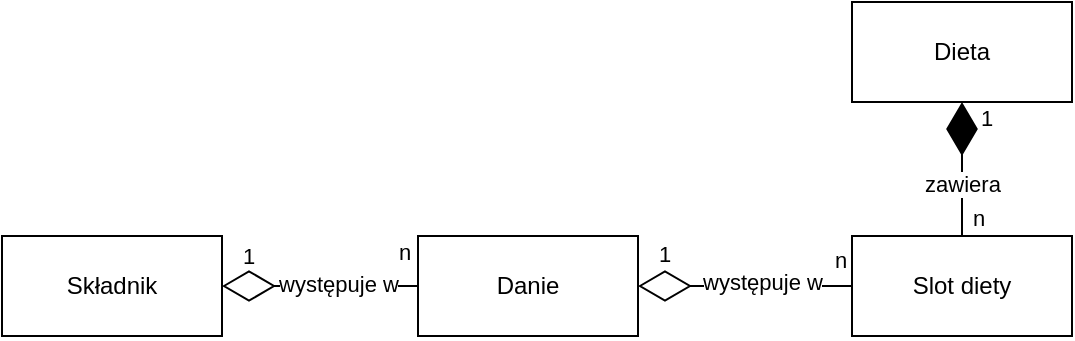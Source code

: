 <mxfile>
    <diagram id="C5RBs43oDa-KdzZeNtuy" name="Page-1">
        <mxGraphModel dx="529" dy="223" grid="0" gridSize="10" guides="1" tooltips="1" connect="1" arrows="1" fold="1" page="1" pageScale="1" pageWidth="827" pageHeight="1169" math="0" shadow="0">
            <root>
                <mxCell id="WIyWlLk6GJQsqaUBKTNV-0"/>
                <mxCell id="WIyWlLk6GJQsqaUBKTNV-1" parent="WIyWlLk6GJQsqaUBKTNV-0"/>
                <mxCell id="J546taTjvrkiFie6R2HN-15" value="" style="endArrow=diamondThin;endFill=1;endSize=24;html=1;rounded=0;exitX=0.5;exitY=0;exitDx=0;exitDy=0;entryX=0.5;entryY=1;entryDx=0;entryDy=0;" parent="WIyWlLk6GJQsqaUBKTNV-1" source="39" target="41" edge="1">
                    <mxGeometry width="160" relative="1" as="geometry">
                        <mxPoint x="595.86" y="361" as="sourcePoint"/>
                        <mxPoint x="595.86" y="295" as="targetPoint"/>
                    </mxGeometry>
                </mxCell>
                <mxCell id="J546taTjvrkiFie6R2HN-16" value="zawiera" style="edgeLabel;html=1;align=center;verticalAlign=middle;resizable=0;points=[];" parent="J546taTjvrkiFie6R2HN-15" vertex="1" connectable="0">
                    <mxGeometry x="-0.29" y="-1" relative="1" as="geometry">
                        <mxPoint x="-1" y="-2" as="offset"/>
                    </mxGeometry>
                </mxCell>
                <mxCell id="9" value="n" style="edgeLabel;html=1;align=center;verticalAlign=middle;resizable=0;points=[];" parent="J546taTjvrkiFie6R2HN-15" vertex="1" connectable="0">
                    <mxGeometry x="-0.843" y="-1" relative="1" as="geometry">
                        <mxPoint x="7" y="-4" as="offset"/>
                    </mxGeometry>
                </mxCell>
                <mxCell id="10" value="1" style="edgeLabel;html=1;align=center;verticalAlign=middle;resizable=0;points=[];" parent="J546taTjvrkiFie6R2HN-15" vertex="1" connectable="0">
                    <mxGeometry x="0.731" y="-3" relative="1" as="geometry">
                        <mxPoint x="9" y="-1" as="offset"/>
                    </mxGeometry>
                </mxCell>
                <mxCell id="J546taTjvrkiFie6R2HN-17" value="" style="endArrow=diamondThin;endFill=0;endSize=24;html=1;rounded=0;entryX=1;entryY=0.5;entryDx=0;entryDy=0;exitX=0;exitY=0.5;exitDx=0;exitDy=0;" parent="WIyWlLk6GJQsqaUBKTNV-1" source="39" target="33" edge="1">
                    <mxGeometry width="160" relative="1" as="geometry">
                        <mxPoint x="538" y="386" as="sourcePoint"/>
                        <mxPoint x="439" y="383" as="targetPoint"/>
                    </mxGeometry>
                </mxCell>
                <mxCell id="J546taTjvrkiFie6R2HN-18" value="1" style="edgeLabel;html=1;align=center;verticalAlign=middle;resizable=0;points=[];" parent="J546taTjvrkiFie6R2HN-17" vertex="1" connectable="0">
                    <mxGeometry x="0.499" y="-5" relative="1" as="geometry">
                        <mxPoint x="-14" y="-11" as="offset"/>
                    </mxGeometry>
                </mxCell>
                <mxCell id="J546taTjvrkiFie6R2HN-19" value="n" style="edgeLabel;html=1;align=center;verticalAlign=middle;resizable=0;points=[];" parent="J546taTjvrkiFie6R2HN-17" vertex="1" connectable="0">
                    <mxGeometry x="-0.596" y="-1" relative="1" as="geometry">
                        <mxPoint x="15" y="-12" as="offset"/>
                    </mxGeometry>
                </mxCell>
                <mxCell id="J546taTjvrkiFie6R2HN-20" value="występuje w" style="edgeLabel;html=1;align=center;verticalAlign=middle;resizable=0;points=[];" parent="J546taTjvrkiFie6R2HN-17" vertex="1" connectable="0">
                    <mxGeometry x="-0.135" y="1" relative="1" as="geometry">
                        <mxPoint x="1" y="-3" as="offset"/>
                    </mxGeometry>
                </mxCell>
                <mxCell id="32" value="Składnik" style="html=1;whiteSpace=wrap;" vertex="1" parent="WIyWlLk6GJQsqaUBKTNV-1">
                    <mxGeometry x="116" y="361" width="110" height="50" as="geometry"/>
                </mxCell>
                <mxCell id="33" value="Danie" style="html=1;whiteSpace=wrap;" vertex="1" parent="WIyWlLk6GJQsqaUBKTNV-1">
                    <mxGeometry x="324" y="361" width="110" height="50" as="geometry"/>
                </mxCell>
                <mxCell id="34" value="" style="endArrow=diamondThin;endFill=0;endSize=24;html=1;rounded=0;entryX=1;entryY=0.5;entryDx=0;entryDy=0;exitX=0;exitY=0.5;exitDx=0;exitDy=0;" edge="1" parent="WIyWlLk6GJQsqaUBKTNV-1" source="33" target="32">
                    <mxGeometry width="160" relative="1" as="geometry">
                        <mxPoint x="319" y="386" as="sourcePoint"/>
                        <mxPoint x="280" y="325" as="targetPoint"/>
                    </mxGeometry>
                </mxCell>
                <mxCell id="35" value="1" style="edgeLabel;html=1;align=center;verticalAlign=middle;resizable=0;points=[];" vertex="1" connectable="0" parent="34">
                    <mxGeometry x="0.499" y="-5" relative="1" as="geometry">
                        <mxPoint x="-12" y="-10" as="offset"/>
                    </mxGeometry>
                </mxCell>
                <mxCell id="36" value="n" style="edgeLabel;html=1;align=center;verticalAlign=middle;resizable=0;points=[];" vertex="1" connectable="0" parent="34">
                    <mxGeometry x="-0.596" y="-1" relative="1" as="geometry">
                        <mxPoint x="13" y="-16" as="offset"/>
                    </mxGeometry>
                </mxCell>
                <mxCell id="37" value="występuje w" style="edgeLabel;html=1;align=center;verticalAlign=middle;resizable=0;points=[];" vertex="1" connectable="0" parent="34">
                    <mxGeometry x="-0.135" y="1" relative="1" as="geometry">
                        <mxPoint x="2" y="-2" as="offset"/>
                    </mxGeometry>
                </mxCell>
                <mxCell id="39" value="Slot diety" style="html=1;whiteSpace=wrap;" vertex="1" parent="WIyWlLk6GJQsqaUBKTNV-1">
                    <mxGeometry x="541" y="361" width="110" height="50" as="geometry"/>
                </mxCell>
                <mxCell id="41" value="Dieta" style="html=1;whiteSpace=wrap;" vertex="1" parent="WIyWlLk6GJQsqaUBKTNV-1">
                    <mxGeometry x="541" y="244" width="110" height="50" as="geometry"/>
                </mxCell>
            </root>
        </mxGraphModel>
    </diagram>
</mxfile>